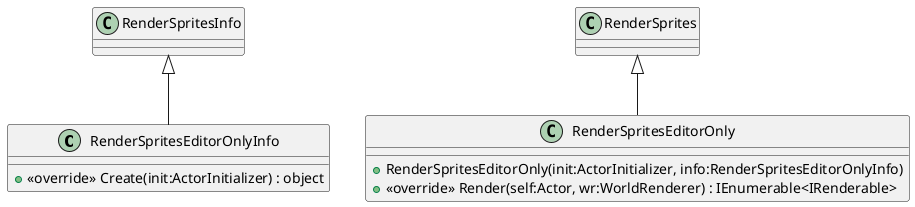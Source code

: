 @startuml
class RenderSpritesEditorOnlyInfo {
    + <<override>> Create(init:ActorInitializer) : object
}
class RenderSpritesEditorOnly {
    + RenderSpritesEditorOnly(init:ActorInitializer, info:RenderSpritesEditorOnlyInfo)
    + <<override>> Render(self:Actor, wr:WorldRenderer) : IEnumerable<IRenderable>
}
RenderSpritesInfo <|-- RenderSpritesEditorOnlyInfo
RenderSprites <|-- RenderSpritesEditorOnly
@enduml
